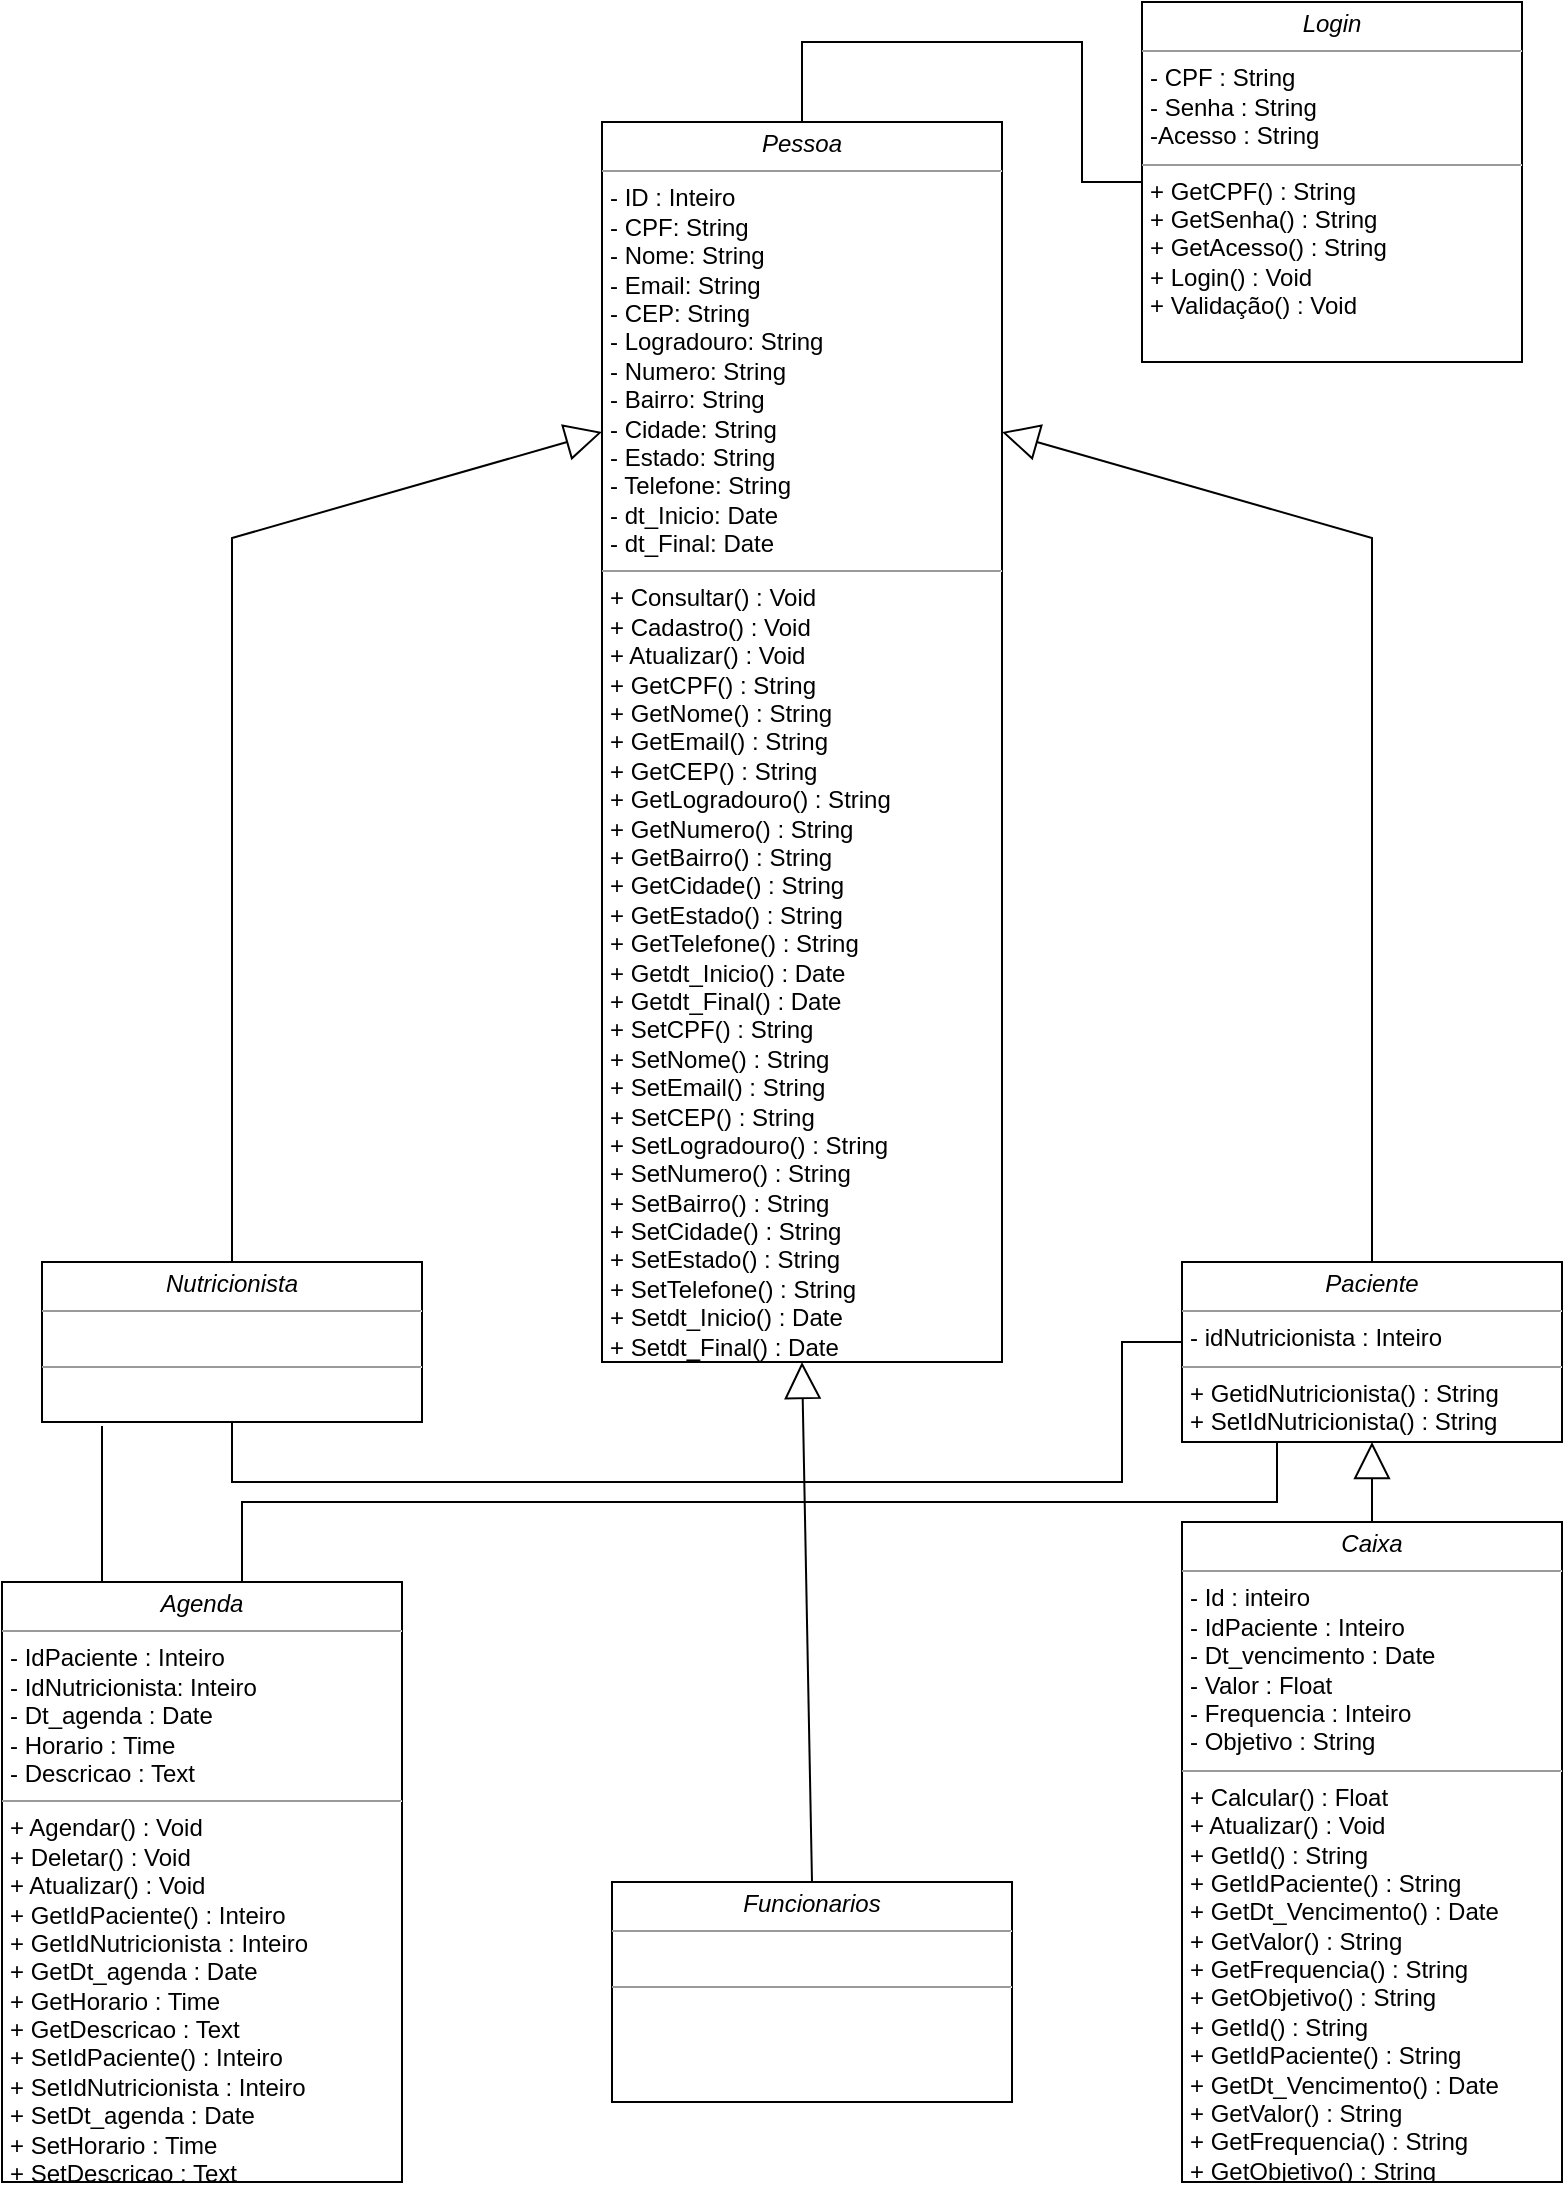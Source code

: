 <mxfile version="15.5.5" type="github">
  <diagram name="Page-1" id="c4acf3e9-155e-7222-9cf6-157b1a14988f">
    <mxGraphModel dx="782" dy="506" grid="1" gridSize="10" guides="1" tooltips="1" connect="1" arrows="1" fold="1" page="1" pageScale="1" pageWidth="850" pageHeight="1100" background="none" math="0" shadow="0">
      <root>
        <mxCell id="0" />
        <mxCell id="1" parent="0" />
        <mxCell id="5d2195bd80daf111-18" value="&lt;p style=&quot;margin: 0px ; margin-top: 4px ; text-align: center&quot;&gt;&lt;i&gt;Nutricionista&lt;/i&gt;&lt;/p&gt;&lt;hr size=&quot;1&quot;&gt;&lt;p style=&quot;margin: 0px ; margin-left: 4px&quot;&gt;&lt;br&gt;&lt;/p&gt;&lt;hr size=&quot;1&quot;&gt;&lt;p style=&quot;margin: 0px 0px 0px 4px&quot;&gt;&lt;br&gt;&lt;br&gt;&lt;/p&gt;" style="verticalAlign=top;align=left;overflow=fill;fontSize=12;fontFamily=Helvetica;html=1;rounded=0;shadow=0;comic=0;labelBackgroundColor=none;strokeWidth=1" parent="1" vertex="1">
          <mxGeometry x="40" y="640" width="190" height="80" as="geometry" />
        </mxCell>
        <mxCell id="BtYxnqv_vwhGQVQcCRWe-1" value="&lt;p style=&quot;margin: 0px ; margin-top: 4px ; text-align: center&quot;&gt;&lt;i&gt;Funcionarios&lt;/i&gt;&lt;/p&gt;&lt;hr size=&quot;1&quot;&gt;&lt;p style=&quot;margin: 0px ; margin-left: 4px&quot;&gt;&lt;br&gt;&lt;/p&gt;&lt;hr size=&quot;1&quot;&gt;&lt;p style=&quot;margin: 0px 0px 0px 4px&quot;&gt;&lt;br&gt;&lt;/p&gt;" style="verticalAlign=top;align=left;overflow=fill;fontSize=12;fontFamily=Helvetica;html=1;rounded=0;shadow=0;comic=0;labelBackgroundColor=none;strokeWidth=1" parent="1" vertex="1">
          <mxGeometry x="325" y="950" width="200" height="110" as="geometry" />
        </mxCell>
        <mxCell id="BtYxnqv_vwhGQVQcCRWe-2" value="&lt;p style=&quot;margin: 0px ; margin-top: 4px ; text-align: center&quot;&gt;&lt;i&gt;Paciente&lt;/i&gt;&lt;/p&gt;&lt;hr size=&quot;1&quot;&gt;&lt;p style=&quot;margin: 0px ; margin-left: 4px&quot;&gt;- idNutricionista : Inteiro&lt;br&gt;&lt;/p&gt;&lt;hr size=&quot;1&quot;&gt;&lt;p style=&quot;margin: 0px 0px 0px 4px&quot;&gt;+ GetidNutricionista() : String&lt;br&gt;&lt;/p&gt;&lt;p style=&quot;margin: 0px 0px 0px 4px&quot;&gt;+ SetIdNutricionista() : String&lt;/p&gt;" style="verticalAlign=top;align=left;overflow=fill;fontSize=12;fontFamily=Helvetica;html=1;rounded=0;shadow=0;comic=0;labelBackgroundColor=none;strokeWidth=1" parent="1" vertex="1">
          <mxGeometry x="610" y="640" width="190" height="90" as="geometry" />
        </mxCell>
        <mxCell id="BtYxnqv_vwhGQVQcCRWe-3" value="&lt;p style=&quot;margin: 0px ; margin-top: 4px ; text-align: center&quot;&gt;&lt;i&gt;Pessoa&lt;/i&gt;&lt;/p&gt;&lt;hr size=&quot;1&quot;&gt;&lt;p style=&quot;margin: 0px ; margin-left: 4px&quot;&gt;- ID : Inteiro&lt;/p&gt;&lt;p style=&quot;margin: 0px ; margin-left: 4px&quot;&gt;- CPF: String&lt;br&gt;- Nome: String&lt;/p&gt;&lt;p style=&quot;margin: 0px ; margin-left: 4px&quot;&gt;- Email: String&lt;/p&gt;&lt;p style=&quot;margin: 0px ; margin-left: 4px&quot;&gt;- CEP: String&lt;/p&gt;&lt;p style=&quot;margin: 0px ; margin-left: 4px&quot;&gt;- Logradouro: String&lt;/p&gt;&lt;p style=&quot;margin: 0px ; margin-left: 4px&quot;&gt;- Numero: String&lt;/p&gt;&lt;p style=&quot;margin: 0px ; margin-left: 4px&quot;&gt;- Bairro: String&lt;/p&gt;&lt;p style=&quot;margin: 0px ; margin-left: 4px&quot;&gt;- Cidade: String&lt;/p&gt;&lt;p style=&quot;margin: 0px ; margin-left: 4px&quot;&gt;- Estado: String&lt;/p&gt;&lt;p style=&quot;margin: 0px ; margin-left: 4px&quot;&gt;- Telefone: String&lt;/p&gt;&lt;p style=&quot;margin: 0px ; margin-left: 4px&quot;&gt;- dt_Inicio: Date&lt;/p&gt;&lt;p style=&quot;margin: 0px ; margin-left: 4px&quot;&gt;- dt_Final: Date&lt;br&gt;&lt;/p&gt;&lt;hr size=&quot;1&quot;&gt;&lt;p style=&quot;margin: 0px 0px 0px 4px&quot;&gt;&lt;span&gt;+ Consultar() : Void&lt;/span&gt;&lt;br&gt;&lt;/p&gt;&lt;p style=&quot;margin: 0px 0px 0px 4px&quot;&gt;+ Cadastro() : Void&lt;/p&gt;&lt;p style=&quot;margin: 0px 0px 0px 4px&quot;&gt;+ Atualizar() : Void&lt;/p&gt;&lt;p style=&quot;margin: 0px 0px 0px 4px&quot;&gt;+ GetCPF() : String&lt;br&gt;+ GetNome() : String&lt;/p&gt;&lt;p style=&quot;margin: 0px 0px 0px 4px&quot;&gt;+ GetEmail() :&amp;nbsp;String&lt;/p&gt;&lt;p style=&quot;margin: 0px 0px 0px 4px&quot;&gt;+ GetCEP() :&amp;nbsp;String&lt;/p&gt;&lt;p style=&quot;margin: 0px 0px 0px 4px&quot;&gt;+ GetLogradouro() :&amp;nbsp;String&lt;/p&gt;&lt;p style=&quot;margin: 0px 0px 0px 4px&quot;&gt;+ GetNumero() :&amp;nbsp;String&lt;/p&gt;&lt;p style=&quot;margin: 0px 0px 0px 4px&quot;&gt;+ GetBairro() :&amp;nbsp;String&lt;/p&gt;&lt;p style=&quot;margin: 0px 0px 0px 4px&quot;&gt;+ GetCidade() :&amp;nbsp;String&lt;/p&gt;&lt;p style=&quot;margin: 0px 0px 0px 4px&quot;&gt;+ GetEstado() :&amp;nbsp;String&lt;/p&gt;&lt;p style=&quot;margin: 0px 0px 0px 4px&quot;&gt;+ GetTelefone() :&amp;nbsp;String&lt;/p&gt;&lt;p style=&quot;margin: 0px 0px 0px 4px&quot;&gt;+ Getdt_Inicio() :&amp;nbsp;Date&lt;/p&gt;&lt;p style=&quot;margin: 0px 0px 0px 4px&quot;&gt;+ Getdt_Final() :&amp;nbsp;Date&lt;/p&gt;&lt;p style=&quot;margin: 0px 0px 0px 4px&quot;&gt;+ SetCPF() : String&lt;br&gt;+ SetNome() : String&lt;/p&gt;&lt;p style=&quot;margin: 0px 0px 0px 4px&quot;&gt;+ SetEmail() :&amp;nbsp;String&lt;/p&gt;&lt;p style=&quot;margin: 0px 0px 0px 4px&quot;&gt;+ SetCEP() :&amp;nbsp;String&lt;/p&gt;&lt;p style=&quot;margin: 0px 0px 0px 4px&quot;&gt;+ SetLogradouro() :&amp;nbsp;String&lt;/p&gt;&lt;p style=&quot;margin: 0px 0px 0px 4px&quot;&gt;+ SetNumero() :&amp;nbsp;String&lt;/p&gt;&lt;p style=&quot;margin: 0px 0px 0px 4px&quot;&gt;+ SetBairro() :&amp;nbsp;String&lt;/p&gt;&lt;p style=&quot;margin: 0px 0px 0px 4px&quot;&gt;+ SetCidade() :&amp;nbsp;String&lt;/p&gt;&lt;p style=&quot;margin: 0px 0px 0px 4px&quot;&gt;+ SetEstado() :&amp;nbsp;String&lt;/p&gt;&lt;p style=&quot;margin: 0px 0px 0px 4px&quot;&gt;+ SetTelefone() :&amp;nbsp;String&lt;/p&gt;&lt;p style=&quot;margin: 0px 0px 0px 4px&quot;&gt;+ Setdt_Inicio() :&amp;nbsp;Date&lt;/p&gt;&lt;p style=&quot;margin: 0px 0px 0px 4px&quot;&gt;+ Setdt_Final() :&amp;nbsp;Date&lt;/p&gt;" style="verticalAlign=top;align=left;overflow=fill;fontSize=12;fontFamily=Helvetica;html=1;rounded=0;shadow=0;comic=0;labelBackgroundColor=none;strokeWidth=1" parent="1" vertex="1">
          <mxGeometry x="320" y="70" width="200" height="620" as="geometry" />
        </mxCell>
        <mxCell id="BtYxnqv_vwhGQVQcCRWe-4" value="" style="endArrow=block;endSize=16;endFill=0;html=1;rounded=0;exitX=0.5;exitY=0;exitDx=0;exitDy=0;entryX=1;entryY=0.25;entryDx=0;entryDy=0;" parent="1" source="BtYxnqv_vwhGQVQcCRWe-2" target="BtYxnqv_vwhGQVQcCRWe-3" edge="1">
          <mxGeometry width="160" relative="1" as="geometry">
            <mxPoint x="350" y="680" as="sourcePoint" />
            <mxPoint x="540" y="290" as="targetPoint" />
            <Array as="points">
              <mxPoint x="705" y="278" />
            </Array>
          </mxGeometry>
        </mxCell>
        <mxCell id="BtYxnqv_vwhGQVQcCRWe-5" value="" style="endArrow=block;endSize=16;endFill=0;html=1;rounded=0;exitX=0.5;exitY=0;exitDx=0;exitDy=0;entryX=0;entryY=0.25;entryDx=0;entryDy=0;" parent="1" source="5d2195bd80daf111-18" target="BtYxnqv_vwhGQVQcCRWe-3" edge="1">
          <mxGeometry width="160" relative="1" as="geometry">
            <mxPoint x="-30" y="230" as="sourcePoint" />
            <mxPoint x="250" y="350" as="targetPoint" />
            <Array as="points">
              <mxPoint x="135" y="278" />
            </Array>
          </mxGeometry>
        </mxCell>
        <mxCell id="BtYxnqv_vwhGQVQcCRWe-6" value="" style="endArrow=block;endSize=16;endFill=0;html=1;rounded=0;exitX=0.5;exitY=0;exitDx=0;exitDy=0;entryX=0.5;entryY=1;entryDx=0;entryDy=0;" parent="1" source="BtYxnqv_vwhGQVQcCRWe-1" target="BtYxnqv_vwhGQVQcCRWe-3" edge="1">
          <mxGeometry x="0.067" width="160" relative="1" as="geometry">
            <mxPoint x="615" y="679.25" as="sourcePoint" />
            <mxPoint x="430" y="340" as="targetPoint" />
            <Array as="points" />
            <mxPoint as="offset" />
          </mxGeometry>
        </mxCell>
        <mxCell id="BtYxnqv_vwhGQVQcCRWe-7" value="&lt;p style=&quot;margin: 0px ; margin-top: 4px ; text-align: center&quot;&gt;&lt;i&gt;Caixa&lt;/i&gt;&lt;/p&gt;&lt;hr size=&quot;1&quot;&gt;&lt;p style=&quot;margin: 0px ; margin-left: 4px&quot;&gt;- Id : inteiro&lt;/p&gt;&lt;p style=&quot;margin: 0px ; margin-left: 4px&quot;&gt;- IdPaciente : Inteiro&lt;br&gt;&lt;/p&gt;&lt;p style=&quot;margin: 0px ; margin-left: 4px&quot;&gt;- Dt_vencimento : Date&lt;/p&gt;&lt;p style=&quot;margin: 0px ; margin-left: 4px&quot;&gt;- Valor : Float&lt;/p&gt;&lt;p style=&quot;margin: 0px ; margin-left: 4px&quot;&gt;- Frequencia : Inteiro&lt;/p&gt;&lt;p style=&quot;margin: 0px ; margin-left: 4px&quot;&gt;- Objetivo : String&amp;nbsp;&lt;/p&gt;&lt;hr size=&quot;1&quot;&gt;&lt;p style=&quot;margin: 0px 0px 0px 4px&quot;&gt;+ Calcular() : Float&lt;/p&gt;&lt;p style=&quot;margin: 0px 0px 0px 4px&quot;&gt;+ Atualizar() : Void&lt;/p&gt;&lt;p style=&quot;margin: 0px 0px 0px 4px&quot;&gt;+ GetId() : String&lt;br&gt;&lt;/p&gt;&lt;p style=&quot;margin: 0px 0px 0px 4px&quot;&gt;+ GetIdPaciente() : String&lt;/p&gt;&lt;p style=&quot;margin: 0px 0px 0px 4px&quot;&gt;+ GetDt_Vencimento() : Date&lt;/p&gt;&lt;p style=&quot;margin: 0px 0px 0px 4px&quot;&gt;&lt;span&gt;+ GetValor() : String&lt;/span&gt;&lt;/p&gt;&lt;p style=&quot;margin: 0px 0px 0px 4px&quot;&gt;+ GetFrequencia() : String&lt;br&gt;&lt;/p&gt;&lt;p style=&quot;margin: 0px 0px 0px 4px&quot;&gt;+ GetObjetivo() : String&lt;/p&gt;&lt;p style=&quot;margin: 0px 0px 0px 4px&quot;&gt;+ GetId() : String&lt;br&gt;&lt;/p&gt;&lt;p style=&quot;margin: 0px 0px 0px 4px&quot;&gt;+ GetIdPaciente() : String&lt;/p&gt;&lt;p style=&quot;margin: 0px 0px 0px 4px&quot;&gt;+ GetDt_Vencimento() : Date&lt;/p&gt;&lt;p style=&quot;margin: 0px 0px 0px 4px&quot;&gt;+ GetValor() : String&lt;/p&gt;&lt;p style=&quot;margin: 0px 0px 0px 4px&quot;&gt;+ GetFrequencia() : String&lt;br&gt;&lt;/p&gt;&lt;p style=&quot;margin: 0px 0px 0px 4px&quot;&gt;+ GetObjetivo() : String&lt;/p&gt;" style="verticalAlign=top;align=left;overflow=fill;fontSize=12;fontFamily=Helvetica;html=1;rounded=0;shadow=0;comic=0;labelBackgroundColor=none;strokeWidth=1" parent="1" vertex="1">
          <mxGeometry x="610" y="770" width="190" height="330" as="geometry" />
        </mxCell>
        <mxCell id="BtYxnqv_vwhGQVQcCRWe-8" value="" style="endArrow=block;endSize=16;endFill=0;html=1;rounded=0;exitX=0.5;exitY=0;exitDx=0;exitDy=0;entryX=0.5;entryY=1;entryDx=0;entryDy=0;" parent="1" source="BtYxnqv_vwhGQVQcCRWe-7" target="BtYxnqv_vwhGQVQcCRWe-2" edge="1">
          <mxGeometry width="160" relative="1" as="geometry">
            <mxPoint x="650" y="730" as="sourcePoint" />
            <mxPoint x="810" y="730" as="targetPoint" />
          </mxGeometry>
        </mxCell>
        <mxCell id="BtYxnqv_vwhGQVQcCRWe-10" value="" style="endArrow=none;html=1;edgeStyle=orthogonalEdgeStyle;rounded=0;exitX=0.5;exitY=1;exitDx=0;exitDy=0;entryX=0;entryY=0.5;entryDx=0;entryDy=0;" parent="1" source="5d2195bd80daf111-18" target="BtYxnqv_vwhGQVQcCRWe-2" edge="1">
          <mxGeometry relative="1" as="geometry">
            <mxPoint x="190" y="760" as="sourcePoint" />
            <mxPoint x="350" y="760" as="targetPoint" />
            <Array as="points">
              <mxPoint x="135" y="750" />
              <mxPoint x="580" y="750" />
              <mxPoint x="580" y="680" />
            </Array>
          </mxGeometry>
        </mxCell>
        <mxCell id="BtYxnqv_vwhGQVQcCRWe-13" value="&lt;p style=&quot;margin: 0px ; margin-top: 4px ; text-align: center&quot;&gt;&lt;i&gt;Login&lt;/i&gt;&lt;/p&gt;&lt;hr size=&quot;1&quot;&gt;&lt;p style=&quot;margin: 0px ; margin-left: 4px&quot;&gt;- CPF : String&lt;/p&gt;&lt;p style=&quot;margin: 0px ; margin-left: 4px&quot;&gt;- Senha : String&lt;/p&gt;&lt;p style=&quot;margin: 0px ; margin-left: 4px&quot;&gt;-Acesso : String&lt;/p&gt;&lt;hr size=&quot;1&quot;&gt;&lt;p style=&quot;margin: 0px 0px 0px 4px&quot;&gt;+ GetCPF() : String&lt;/p&gt;&lt;p style=&quot;margin: 0px 0px 0px 4px&quot;&gt;+ GetSenha() : String&lt;/p&gt;&lt;p style=&quot;margin: 0px 0px 0px 4px&quot;&gt;+ GetAcesso() : String&lt;/p&gt;&lt;p style=&quot;margin: 0px 0px 0px 4px&quot;&gt;+ Login() : Void&lt;/p&gt;&lt;p style=&quot;margin: 0px 0px 0px 4px&quot;&gt;+ Validação() : Void&lt;br&gt;&lt;/p&gt;" style="verticalAlign=top;align=left;overflow=fill;fontSize=12;fontFamily=Helvetica;html=1;rounded=0;shadow=0;comic=0;labelBackgroundColor=none;strokeWidth=1" parent="1" vertex="1">
          <mxGeometry x="590" y="10" width="190" height="180" as="geometry" />
        </mxCell>
        <mxCell id="BtYxnqv_vwhGQVQcCRWe-19" value="" style="endArrow=none;html=1;edgeStyle=orthogonalEdgeStyle;rounded=0;entryX=0;entryY=0.5;entryDx=0;entryDy=0;exitX=0.5;exitY=0;exitDx=0;exitDy=0;" parent="1" source="BtYxnqv_vwhGQVQcCRWe-3" target="BtYxnqv_vwhGQVQcCRWe-13" edge="1">
          <mxGeometry relative="1" as="geometry">
            <mxPoint x="425" y="99.5" as="sourcePoint" />
            <mxPoint x="585" y="99.5" as="targetPoint" />
            <Array as="points">
              <mxPoint x="420" y="30" />
              <mxPoint x="560" y="30" />
              <mxPoint x="560" y="100" />
            </Array>
          </mxGeometry>
        </mxCell>
        <mxCell id="BtYxnqv_vwhGQVQcCRWe-22" value="&lt;p style=&quot;margin: 0px ; margin-top: 4px ; text-align: center&quot;&gt;&lt;i&gt;Agenda&lt;/i&gt;&lt;/p&gt;&lt;hr size=&quot;1&quot;&gt;&lt;p style=&quot;margin: 0px ; margin-left: 4px&quot;&gt;- IdPaciente : Inteiro&lt;/p&gt;&lt;p style=&quot;margin: 0px ; margin-left: 4px&quot;&gt;- IdNutricionista: Inteiro&lt;/p&gt;&lt;p style=&quot;margin: 0px ; margin-left: 4px&quot;&gt;- Dt_agenda : Date&lt;/p&gt;&lt;p style=&quot;margin: 0px ; margin-left: 4px&quot;&gt;- Horario : Time&lt;/p&gt;&lt;p style=&quot;margin: 0px ; margin-left: 4px&quot;&gt;- Descricao : Text&lt;/p&gt;&lt;hr size=&quot;1&quot;&gt;&lt;p style=&quot;margin: 0px 0px 0px 4px&quot;&gt;+ Agendar() : Void&lt;/p&gt;&lt;p style=&quot;margin: 0px 0px 0px 4px&quot;&gt;+ Deletar() : Void&lt;/p&gt;&lt;p style=&quot;margin: 0px 0px 0px 4px&quot;&gt;+ Atualizar() : Void&lt;/p&gt;&lt;p style=&quot;margin: 0px 0px 0px 4px&quot;&gt;+ GetIdPaciente() : Inteiro&lt;/p&gt;&lt;p style=&quot;margin: 0px 0px 0px 4px&quot;&gt;+ GetIdNutricionista : Inteiro&lt;/p&gt;&lt;p style=&quot;margin: 0px 0px 0px 4px&quot;&gt;+ GetDt_agenda : Date&lt;/p&gt;&lt;p style=&quot;margin: 0px 0px 0px 4px&quot;&gt;+ GetHorario : Time&lt;/p&gt;&lt;p style=&quot;margin: 0px 0px 0px 4px&quot;&gt;+ GetDescricao : Text&lt;/p&gt;&lt;p style=&quot;margin: 0px 0px 0px 4px&quot;&gt;+ SetIdPaciente() : Inteiro&lt;/p&gt;&lt;p style=&quot;margin: 0px 0px 0px 4px&quot;&gt;+ SetIdNutricionista : Inteiro&lt;/p&gt;&lt;p style=&quot;margin: 0px 0px 0px 4px&quot;&gt;+ SetDt_agenda : Date&lt;/p&gt;&lt;p style=&quot;margin: 0px 0px 0px 4px&quot;&gt;+ SetHorario : Time&lt;/p&gt;&lt;p style=&quot;margin: 0px 0px 0px 4px&quot;&gt;+ SetDescricao : Text&lt;/p&gt;" style="verticalAlign=top;align=left;overflow=fill;fontSize=12;fontFamily=Helvetica;html=1;rounded=0;shadow=0;comic=0;labelBackgroundColor=none;strokeWidth=1" parent="1" vertex="1">
          <mxGeometry x="20" y="800" width="200" height="300" as="geometry" />
        </mxCell>
        <mxCell id="BtYxnqv_vwhGQVQcCRWe-25" value="" style="endArrow=none;html=1;edgeStyle=orthogonalEdgeStyle;rounded=0;entryX=0.25;entryY=1;entryDx=0;entryDy=0;" parent="1" target="BtYxnqv_vwhGQVQcCRWe-2" edge="1">
          <mxGeometry relative="1" as="geometry">
            <mxPoint x="140" y="790" as="sourcePoint" />
            <mxPoint x="370" y="750" as="targetPoint" />
            <Array as="points">
              <mxPoint x="140" y="800" />
              <mxPoint x="140" y="760" />
              <mxPoint x="658" y="760" />
            </Array>
          </mxGeometry>
        </mxCell>
        <mxCell id="BtYxnqv_vwhGQVQcCRWe-28" value="" style="endArrow=none;html=1;edgeStyle=orthogonalEdgeStyle;rounded=0;entryX=0.25;entryY=0;entryDx=0;entryDy=0;" parent="1" target="BtYxnqv_vwhGQVQcCRWe-22" edge="1">
          <mxGeometry relative="1" as="geometry">
            <mxPoint x="70" y="722" as="sourcePoint" />
            <mxPoint x="170" y="730" as="targetPoint" />
            <Array as="points">
              <mxPoint x="70" y="722" />
            </Array>
          </mxGeometry>
        </mxCell>
      </root>
    </mxGraphModel>
  </diagram>
</mxfile>

